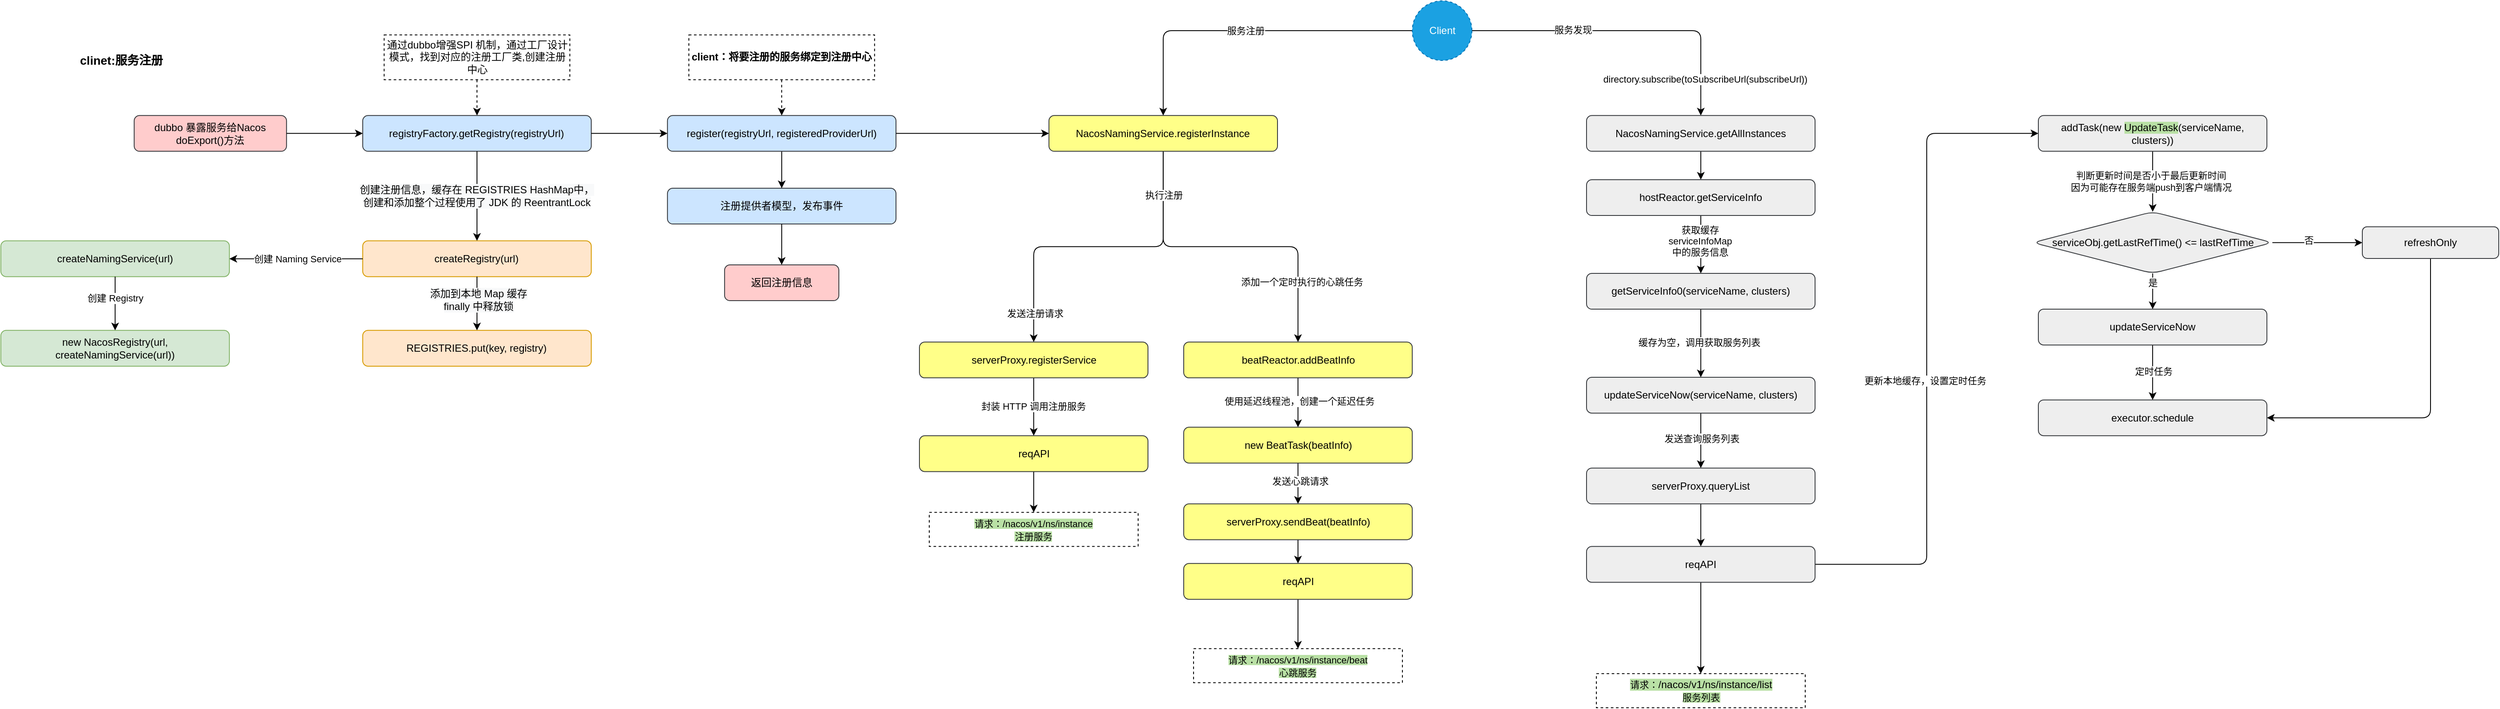 <mxfile version="14.1.2" type="github">
  <diagram id="Wsj4afVeevuhm8IvAsYv" name="第 1 页">
    <mxGraphModel dx="1577" dy="1033" grid="1" gridSize="10" guides="1" tooltips="1" connect="1" arrows="1" fold="1" page="1" pageScale="1" pageWidth="3300" pageHeight="2339" math="0" shadow="0">
      <root>
        <mxCell id="0" />
        <mxCell id="1" parent="0" />
        <mxCell id="NISNzgCOaCl-4DxK-km3-28" value="注册提供者模型，发布事件" style="rounded=1;whiteSpace=wrap;html=1;strokeColor=#36393d;fillColor=#cce5ff;" vertex="1" parent="1">
          <mxGeometry x="801.915" y="250.001" width="268.085" height="42.051" as="geometry" />
        </mxCell>
        <mxCell id="NISNzgCOaCl-4DxK-km3-29" value="" style="edgeStyle=orthogonalEdgeStyle;rounded=1;orthogonalLoop=1;jettySize=auto;html=1;" edge="1" parent="1" source="NISNzgCOaCl-4DxK-km3-24" target="NISNzgCOaCl-4DxK-km3-28">
          <mxGeometry relative="1" as="geometry" />
        </mxCell>
        <mxCell id="NISNzgCOaCl-4DxK-km3-33" value="" style="edgeStyle=orthogonalEdgeStyle;rounded=1;orthogonalLoop=1;jettySize=auto;html=1;" edge="1" parent="1" source="NISNzgCOaCl-4DxK-km3-28" target="NISNzgCOaCl-4DxK-km3-32">
          <mxGeometry relative="1" as="geometry" />
        </mxCell>
        <mxCell id="NISNzgCOaCl-4DxK-km3-32" value="返回注册信息" style="rounded=1;whiteSpace=wrap;html=1;strokeColor=#36393d;fillColor=#ffcccc;" vertex="1" parent="1">
          <mxGeometry x="868.936" y="340.001" width="134.043" height="42.051" as="geometry" />
        </mxCell>
        <mxCell id="NISNzgCOaCl-4DxK-km3-1" value="dubbo 暴露服务给Nacos&lt;br&gt;doExport()方法" style="rounded=1;whiteSpace=wrap;html=1;strokeColor=#36393d;fillColor=#ffcccc;" vertex="1" parent="1">
          <mxGeometry x="176.383" y="164.615" width="178.723" height="42.051" as="geometry" />
        </mxCell>
        <mxCell id="NISNzgCOaCl-4DxK-km3-2" value="registryFactory.getRegistry(registryUrl)" style="rounded=1;whiteSpace=wrap;html=1;strokeColor=#36393d;fillColor=#cce5ff;" vertex="1" parent="1">
          <mxGeometry x="444.468" y="164.615" width="268.085" height="42.051" as="geometry" />
        </mxCell>
        <mxCell id="NISNzgCOaCl-4DxK-km3-3" value="" style="edgeStyle=orthogonalEdgeStyle;rounded=1;orthogonalLoop=1;jettySize=auto;html=1;" edge="1" parent="1" source="NISNzgCOaCl-4DxK-km3-1" target="NISNzgCOaCl-4DxK-km3-2">
          <mxGeometry x="20" y="70" as="geometry" />
        </mxCell>
        <mxCell id="NISNzgCOaCl-4DxK-km3-6" value="" style="edgeStyle=orthogonalEdgeStyle;rounded=1;orthogonalLoop=1;jettySize=auto;html=1;dashed=1;" edge="1" parent="1" source="NISNzgCOaCl-4DxK-km3-5" target="NISNzgCOaCl-4DxK-km3-2">
          <mxGeometry x="20" y="70" as="geometry" />
        </mxCell>
        <mxCell id="NISNzgCOaCl-4DxK-km3-5" value="通过dubbo增强SPI 机制，通过工厂设计模式，找到对应的注册工厂类,创建注册中心" style="text;html=1;fillColor=none;align=center;verticalAlign=middle;whiteSpace=wrap;rounded=0;strokeColor=#000000;dashed=1;" vertex="1" parent="1">
          <mxGeometry x="469.601" y="70" width="217.819" height="52.564" as="geometry" />
        </mxCell>
        <mxCell id="NISNzgCOaCl-4DxK-km3-7" value="createRegistry(url)" style="rounded=1;whiteSpace=wrap;html=1;strokeColor=#d79b00;fillColor=#ffe6cc;" vertex="1" parent="1">
          <mxGeometry x="444.468" y="311.795" width="268.085" height="42.051" as="geometry" />
        </mxCell>
        <mxCell id="NISNzgCOaCl-4DxK-km3-8" value="" style="edgeStyle=orthogonalEdgeStyle;rounded=1;orthogonalLoop=1;jettySize=auto;html=1;" edge="1" parent="1" source="NISNzgCOaCl-4DxK-km3-2" target="NISNzgCOaCl-4DxK-km3-7">
          <mxGeometry x="20" y="70" as="geometry" />
        </mxCell>
        <mxCell id="NISNzgCOaCl-4DxK-km3-22" value="&lt;span style=&quot;font-size: 12px ; background-color: rgb(248 , 249 , 250)&quot;&gt;创建注册信息，缓存在&amp;nbsp;REGISTRIES HashMap中，&lt;br&gt;创建和添加整个过程使用了 JDK 的&amp;nbsp;ReentrantLock&lt;/span&gt;" style="edgeLabel;html=1;align=center;verticalAlign=middle;resizable=0;points=[];" vertex="1" connectable="0" parent="NISNzgCOaCl-4DxK-km3-8">
          <mxGeometry x="-0.013" y="-1" relative="1" as="geometry">
            <mxPoint as="offset" />
          </mxGeometry>
        </mxCell>
        <mxCell id="NISNzgCOaCl-4DxK-km3-11" value="createNamingService(url)" style="rounded=1;whiteSpace=wrap;html=1;strokeColor=#82b366;fillColor=#d5e8d4;" vertex="1" parent="1">
          <mxGeometry x="20" y="311.795" width="268.085" height="42.051" as="geometry" />
        </mxCell>
        <mxCell id="NISNzgCOaCl-4DxK-km3-12" value="" style="edgeStyle=orthogonalEdgeStyle;rounded=1;orthogonalLoop=1;jettySize=auto;html=1;" edge="1" parent="1" source="NISNzgCOaCl-4DxK-km3-7" target="NISNzgCOaCl-4DxK-km3-11">
          <mxGeometry x="20" y="70" as="geometry" />
        </mxCell>
        <mxCell id="NISNzgCOaCl-4DxK-km3-13" value="创建 Naming Service" style="edgeLabel;html=1;align=center;verticalAlign=middle;resizable=0;points=[];" vertex="1" connectable="0" parent="NISNzgCOaCl-4DxK-km3-12">
          <mxGeometry x="-0.114" y="3" relative="1" as="geometry">
            <mxPoint x="-7.65" y="-3" as="offset" />
          </mxGeometry>
        </mxCell>
        <mxCell id="NISNzgCOaCl-4DxK-km3-14" value="new NacosRegistry(url, createNamingService(url))" style="rounded=1;whiteSpace=wrap;html=1;strokeColor=#82b366;fillColor=#d5e8d4;" vertex="1" parent="1">
          <mxGeometry x="20" y="416.923" width="268.085" height="42.051" as="geometry" />
        </mxCell>
        <mxCell id="NISNzgCOaCl-4DxK-km3-15" value="" style="edgeStyle=orthogonalEdgeStyle;rounded=1;orthogonalLoop=1;jettySize=auto;html=1;" edge="1" parent="1" source="NISNzgCOaCl-4DxK-km3-11" target="NISNzgCOaCl-4DxK-km3-14">
          <mxGeometry x="20" y="70" as="geometry" />
        </mxCell>
        <mxCell id="NISNzgCOaCl-4DxK-km3-16" value="创建 Registry" style="edgeLabel;html=1;align=center;verticalAlign=middle;resizable=0;points=[];" vertex="1" connectable="0" parent="NISNzgCOaCl-4DxK-km3-15">
          <mxGeometry x="-0.2" relative="1" as="geometry">
            <mxPoint as="offset" />
          </mxGeometry>
        </mxCell>
        <mxCell id="NISNzgCOaCl-4DxK-km3-17" value="REGISTRIES.put(key, registry)" style="rounded=1;whiteSpace=wrap;html=1;strokeColor=#d79b00;fillColor=#ffe6cc;" vertex="1" parent="1">
          <mxGeometry x="444.468" y="416.919" width="268.085" height="42.051" as="geometry" />
        </mxCell>
        <mxCell id="NISNzgCOaCl-4DxK-km3-18" value="" style="edgeStyle=orthogonalEdgeStyle;rounded=1;orthogonalLoop=1;jettySize=auto;html=1;" edge="1" parent="1" source="NISNzgCOaCl-4DxK-km3-7" target="NISNzgCOaCl-4DxK-km3-17">
          <mxGeometry x="20" y="70" as="geometry" />
        </mxCell>
        <mxCell id="NISNzgCOaCl-4DxK-km3-23" value="&lt;span style=&quot;font-size: 12px ; background-color: rgb(248 , 249 , 250)&quot;&gt;添加到本地 Map 缓存&lt;/span&gt;&lt;br style=&quot;font-size: 12px&quot;&gt;&lt;span style=&quot;font-size: 12px ; background-color: rgb(248 , 249 , 250)&quot;&gt;finally 中释放锁&lt;/span&gt;" style="edgeLabel;html=1;align=center;verticalAlign=middle;resizable=0;points=[];" vertex="1" connectable="0" parent="NISNzgCOaCl-4DxK-km3-18">
          <mxGeometry x="-0.166" y="1" relative="1" as="geometry">
            <mxPoint as="offset" />
          </mxGeometry>
        </mxCell>
        <mxCell id="NISNzgCOaCl-4DxK-km3-24" value="register(registryUrl, registeredProviderUrl)" style="rounded=1;whiteSpace=wrap;html=1;strokeColor=#36393d;fillColor=#cce5ff;" vertex="1" parent="1">
          <mxGeometry x="801.915" y="164.615" width="268.085" height="42.051" as="geometry" />
        </mxCell>
        <mxCell id="NISNzgCOaCl-4DxK-km3-25" value="" style="edgeStyle=orthogonalEdgeStyle;rounded=1;orthogonalLoop=1;jettySize=auto;html=1;" edge="1" parent="1" source="NISNzgCOaCl-4DxK-km3-2" target="NISNzgCOaCl-4DxK-km3-24">
          <mxGeometry x="20" y="70" as="geometry" />
        </mxCell>
        <mxCell id="NISNzgCOaCl-4DxK-km3-27" value="" style="edgeStyle=orthogonalEdgeStyle;rounded=1;orthogonalLoop=1;jettySize=auto;html=1;dashed=1;" edge="1" parent="1" source="NISNzgCOaCl-4DxK-km3-26" target="NISNzgCOaCl-4DxK-km3-24">
          <mxGeometry x="20" y="70" as="geometry" />
        </mxCell>
        <mxCell id="NISNzgCOaCl-4DxK-km3-26" value="&lt;b&gt;client：将要注册的服务绑定到注册中心&lt;/b&gt;" style="text;html=1;fillColor=none;align=center;verticalAlign=middle;whiteSpace=wrap;rounded=0;strokeColor=#000000;dashed=1;" vertex="1" parent="1">
          <mxGeometry x="827.048" y="70" width="217.819" height="52.564" as="geometry" />
        </mxCell>
        <mxCell id="NISNzgCOaCl-4DxK-km3-35" value="&lt;span style=&quot;font-size: 14px&quot;&gt;&lt;b&gt;clinet:服务注册&lt;/b&gt;&lt;/span&gt;" style="text;html=1;align=center;verticalAlign=middle;resizable=0;points=[];autosize=1;" vertex="1" parent="1">
          <mxGeometry x="106.117" y="90" width="110" height="20" as="geometry" />
        </mxCell>
        <mxCell id="NISNzgCOaCl-4DxK-km3-72" value="" style="edgeStyle=orthogonalEdgeStyle;rounded=1;orthogonalLoop=1;jettySize=auto;html=1;" edge="1" parent="1" source="NISNzgCOaCl-4DxK-km3-69" target="NISNzgCOaCl-4DxK-km3-71">
          <mxGeometry relative="1" as="geometry" />
        </mxCell>
        <mxCell id="NISNzgCOaCl-4DxK-km3-76" value="添加一个定时执行的心跳任务" style="edgeLabel;html=1;align=center;verticalAlign=middle;resizable=0;points=[];" vertex="1" connectable="0" parent="NISNzgCOaCl-4DxK-km3-72">
          <mxGeometry x="0.628" y="4" relative="1" as="geometry">
            <mxPoint as="offset" />
          </mxGeometry>
        </mxCell>
        <mxCell id="NISNzgCOaCl-4DxK-km3-75" style="edgeStyle=orthogonalEdgeStyle;rounded=1;orthogonalLoop=1;jettySize=auto;html=1;" edge="1" parent="1" source="NISNzgCOaCl-4DxK-km3-69" target="NISNzgCOaCl-4DxK-km3-74">
          <mxGeometry relative="1" as="geometry" />
        </mxCell>
        <mxCell id="NISNzgCOaCl-4DxK-km3-77" value="执行注册" style="edgeLabel;html=1;align=center;verticalAlign=middle;resizable=0;points=[];" vertex="1" connectable="0" parent="NISNzgCOaCl-4DxK-km3-75">
          <mxGeometry x="-0.722" relative="1" as="geometry">
            <mxPoint y="-1" as="offset" />
          </mxGeometry>
        </mxCell>
        <mxCell id="NISNzgCOaCl-4DxK-km3-89" value="发送注册请求" style="edgeLabel;html=1;align=center;verticalAlign=middle;resizable=0;points=[];" vertex="1" connectable="0" parent="NISNzgCOaCl-4DxK-km3-75">
          <mxGeometry x="0.816" y="1" relative="1" as="geometry">
            <mxPoint as="offset" />
          </mxGeometry>
        </mxCell>
        <mxCell id="NISNzgCOaCl-4DxK-km3-69" value="NacosNamingService.registerInstance" style="rounded=1;whiteSpace=wrap;html=1;strokeColor=#36393d;fillColor=#ffff88;" vertex="1" parent="1">
          <mxGeometry x="1249.41" y="164.615" width="268.085" height="42.051" as="geometry" />
        </mxCell>
        <mxCell id="NISNzgCOaCl-4DxK-km3-70" value="" style="edgeStyle=orthogonalEdgeStyle;rounded=1;orthogonalLoop=1;jettySize=auto;html=1;" edge="1" parent="1" source="NISNzgCOaCl-4DxK-km3-24" target="NISNzgCOaCl-4DxK-km3-69">
          <mxGeometry x="20" y="70" as="geometry" />
        </mxCell>
        <mxCell id="NISNzgCOaCl-4DxK-km3-84" value="" style="edgeStyle=orthogonalEdgeStyle;rounded=1;orthogonalLoop=1;jettySize=auto;html=1;" edge="1" parent="1" source="NISNzgCOaCl-4DxK-km3-71" target="NISNzgCOaCl-4DxK-km3-83">
          <mxGeometry relative="1" as="geometry" />
        </mxCell>
        <mxCell id="NISNzgCOaCl-4DxK-km3-85" value="使用延迟线程池，创建一个延迟任务" style="edgeLabel;html=1;align=center;verticalAlign=middle;resizable=0;points=[];" vertex="1" connectable="0" parent="NISNzgCOaCl-4DxK-km3-84">
          <mxGeometry x="-0.095" y="1" relative="1" as="geometry">
            <mxPoint y="1" as="offset" />
          </mxGeometry>
        </mxCell>
        <mxCell id="NISNzgCOaCl-4DxK-km3-71" value="beatReactor.addBeatInfo" style="rounded=1;whiteSpace=wrap;html=1;strokeColor=#36393d;fillColor=#ffff88;" vertex="1" parent="1">
          <mxGeometry x="1407.5" y="430.637" width="268.085" height="42.051" as="geometry" />
        </mxCell>
        <mxCell id="NISNzgCOaCl-4DxK-km3-79" value="" style="edgeStyle=orthogonalEdgeStyle;rounded=1;orthogonalLoop=1;jettySize=auto;html=1;" edge="1" parent="1" source="NISNzgCOaCl-4DxK-km3-74" target="NISNzgCOaCl-4DxK-km3-78">
          <mxGeometry relative="1" as="geometry" />
        </mxCell>
        <mxCell id="NISNzgCOaCl-4DxK-km3-80" value="&lt;span style=&quot;background-color: rgb(185 , 224 , 165)&quot;&gt;&lt;br&gt;&lt;/span&gt;" style="edgeLabel;html=1;align=center;verticalAlign=middle;resizable=0;points=[];" vertex="1" connectable="0" parent="NISNzgCOaCl-4DxK-km3-79">
          <mxGeometry x="-0.144" y="5" relative="1" as="geometry">
            <mxPoint x="-5" y="149.38" as="offset" />
          </mxGeometry>
        </mxCell>
        <mxCell id="NISNzgCOaCl-4DxK-km3-81" value="封装 HTTP 调用注册服务" style="edgeLabel;html=1;align=center;verticalAlign=middle;resizable=0;points=[];" vertex="1" connectable="0" parent="NISNzgCOaCl-4DxK-km3-79">
          <mxGeometry x="-0.059" y="-1" relative="1" as="geometry">
            <mxPoint y="1" as="offset" />
          </mxGeometry>
        </mxCell>
        <mxCell id="NISNzgCOaCl-4DxK-km3-74" value="serverProxy.registerService" style="rounded=1;whiteSpace=wrap;html=1;strokeColor=#36393d;fillColor=#ffff88;" vertex="1" parent="1">
          <mxGeometry x="1097.5" y="430.637" width="268.085" height="42.051" as="geometry" />
        </mxCell>
        <mxCell id="NISNzgCOaCl-4DxK-km3-82" style="edgeStyle=orthogonalEdgeStyle;rounded=1;orthogonalLoop=1;jettySize=auto;html=1;" edge="1" parent="1" source="NISNzgCOaCl-4DxK-km3-78">
          <mxGeometry relative="1" as="geometry">
            <mxPoint x="1231.543" y="630.64" as="targetPoint" />
          </mxGeometry>
        </mxCell>
        <mxCell id="NISNzgCOaCl-4DxK-km3-78" value="reqAPI" style="rounded=1;whiteSpace=wrap;html=1;strokeColor=#36393d;fillColor=#ffff88;" vertex="1" parent="1">
          <mxGeometry x="1097.5" y="540.638" width="268.085" height="42.051" as="geometry" />
        </mxCell>
        <mxCell id="NISNzgCOaCl-4DxK-km3-87" value="" style="edgeStyle=orthogonalEdgeStyle;rounded=1;orthogonalLoop=1;jettySize=auto;html=1;" edge="1" parent="1" source="NISNzgCOaCl-4DxK-km3-83" target="NISNzgCOaCl-4DxK-km3-86">
          <mxGeometry relative="1" as="geometry" />
        </mxCell>
        <mxCell id="NISNzgCOaCl-4DxK-km3-88" value="发送心跳请求" style="edgeLabel;html=1;align=center;verticalAlign=middle;resizable=0;points=[];" vertex="1" connectable="0" parent="NISNzgCOaCl-4DxK-km3-87">
          <mxGeometry x="-0.144" y="2" relative="1" as="geometry">
            <mxPoint y="1" as="offset" />
          </mxGeometry>
        </mxCell>
        <mxCell id="NISNzgCOaCl-4DxK-km3-83" value="new BeatTask(beatInfo)" style="rounded=1;whiteSpace=wrap;html=1;strokeColor=#36393d;fillColor=#ffff88;" vertex="1" parent="1">
          <mxGeometry x="1407.5" y="530.638" width="268.085" height="42.051" as="geometry" />
        </mxCell>
        <mxCell id="NISNzgCOaCl-4DxK-km3-91" value="" style="edgeStyle=orthogonalEdgeStyle;rounded=1;orthogonalLoop=1;jettySize=auto;html=1;" edge="1" parent="1" source="NISNzgCOaCl-4DxK-km3-86" target="NISNzgCOaCl-4DxK-km3-90">
          <mxGeometry relative="1" as="geometry" />
        </mxCell>
        <mxCell id="NISNzgCOaCl-4DxK-km3-86" value="serverProxy.sendBeat(beatInfo)" style="rounded=1;whiteSpace=wrap;html=1;strokeColor=#36393d;fillColor=#ffff88;" vertex="1" parent="1">
          <mxGeometry x="1407.5" y="620.639" width="268.085" height="42.051" as="geometry" />
        </mxCell>
        <mxCell id="NISNzgCOaCl-4DxK-km3-94" value="" style="edgeStyle=orthogonalEdgeStyle;rounded=1;orthogonalLoop=1;jettySize=auto;html=1;" edge="1" parent="1" source="NISNzgCOaCl-4DxK-km3-90" target="NISNzgCOaCl-4DxK-km3-93">
          <mxGeometry relative="1" as="geometry" />
        </mxCell>
        <mxCell id="NISNzgCOaCl-4DxK-km3-90" value="reqAPI" style="rounded=1;whiteSpace=wrap;html=1;strokeColor=#36393d;fillColor=#ffff88;" vertex="1" parent="1">
          <mxGeometry x="1407.5" y="690.641" width="268.085" height="42.051" as="geometry" />
        </mxCell>
        <mxCell id="NISNzgCOaCl-4DxK-km3-93" value="&lt;span style=&quot;font-size: 11px ; background-color: rgb(185 , 224 , 165)&quot;&gt;请求：/nacos/v1/ns/instance&lt;/span&gt;&lt;span style=&quot;background-color: rgb(185 , 224 , 165) ; font-size: 11px&quot;&gt;/beat&lt;br&gt;心跳服务&lt;/span&gt;&lt;span style=&quot;font-size: 11px ; background-color: rgb(185 , 224 , 165)&quot;&gt;&lt;br&gt;&lt;/span&gt;" style="text;html=1;fillColor=none;align=center;verticalAlign=middle;whiteSpace=wrap;rounded=0;dashed=1;strokeColor=#000000;" vertex="1" parent="1">
          <mxGeometry x="1419.04" y="790.64" width="245" height="40" as="geometry" />
        </mxCell>
        <mxCell id="NISNzgCOaCl-4DxK-km3-95" value="&lt;span style=&quot;font-size: 11px ; background-color: rgb(185 , 224 , 165)&quot;&gt;请求：/nacos/v1/ns/instance&lt;/span&gt;&lt;br style=&quot;font-size: 11px ; background-color: rgb(185 , 224 , 165)&quot;&gt;&lt;span style=&quot;font-size: 11px ; background-color: rgb(185 , 224 , 165)&quot;&gt;注册服务&lt;/span&gt;&lt;span style=&quot;font-size: 11px ; background-color: rgb(185 , 224 , 165)&quot;&gt;&lt;br&gt;&lt;/span&gt;" style="text;html=1;fillColor=none;align=center;verticalAlign=middle;whiteSpace=wrap;rounded=0;dashed=1;strokeColor=#000000;" vertex="1" parent="1">
          <mxGeometry x="1109.04" y="630.64" width="245" height="40" as="geometry" />
        </mxCell>
        <mxCell id="NISNzgCOaCl-4DxK-km3-97" value="服务注册" style="edgeStyle=orthogonalEdgeStyle;rounded=1;orthogonalLoop=1;jettySize=auto;html=1;" edge="1" parent="1" source="NISNzgCOaCl-4DxK-km3-96" target="NISNzgCOaCl-4DxK-km3-69">
          <mxGeometry relative="1" as="geometry" />
        </mxCell>
        <mxCell id="NISNzgCOaCl-4DxK-km3-99" style="edgeStyle=orthogonalEdgeStyle;rounded=1;orthogonalLoop=1;jettySize=auto;html=1;" edge="1" parent="1" source="NISNzgCOaCl-4DxK-km3-96" target="NISNzgCOaCl-4DxK-km3-98">
          <mxGeometry relative="1" as="geometry" />
        </mxCell>
        <mxCell id="NISNzgCOaCl-4DxK-km3-100" value="服务发现" style="edgeLabel;html=1;align=center;verticalAlign=middle;resizable=0;points=[];" vertex="1" connectable="0" parent="NISNzgCOaCl-4DxK-km3-99">
          <mxGeometry x="-0.357" y="1" relative="1" as="geometry">
            <mxPoint as="offset" />
          </mxGeometry>
        </mxCell>
        <mxCell id="NISNzgCOaCl-4DxK-km3-101" value="directory.subscribe(toSubscribeUrl(subscribeUrl))" style="edgeLabel;html=1;align=center;verticalAlign=middle;resizable=0;points=[];" vertex="1" connectable="0" parent="NISNzgCOaCl-4DxK-km3-99">
          <mxGeometry x="0.685" y="5" relative="1" as="geometry">
            <mxPoint y="15.71" as="offset" />
          </mxGeometry>
        </mxCell>
        <mxCell id="NISNzgCOaCl-4DxK-km3-96" value="Client" style="ellipse;whiteSpace=wrap;html=1;aspect=fixed;rounded=0;dashed=1;strokeColor=#006EAF;fillColor=#1ba1e2;fontColor=#ffffff;" vertex="1" parent="1">
          <mxGeometry x="1675.59" y="30" width="70" height="70" as="geometry" />
        </mxCell>
        <mxCell id="NISNzgCOaCl-4DxK-km3-103" value="" style="edgeStyle=orthogonalEdgeStyle;rounded=1;orthogonalLoop=1;jettySize=auto;html=1;" edge="1" parent="1" source="NISNzgCOaCl-4DxK-km3-98" target="NISNzgCOaCl-4DxK-km3-102">
          <mxGeometry relative="1" as="geometry" />
        </mxCell>
        <mxCell id="NISNzgCOaCl-4DxK-km3-98" value="NacosNamingService.getAllInstances" style="rounded=1;whiteSpace=wrap;html=1;fillColor=#eeeeee;strokeColor=#36393d;" vertex="1" parent="1">
          <mxGeometry x="1880.0" y="164.615" width="268.085" height="42.051" as="geometry" />
        </mxCell>
        <mxCell id="NISNzgCOaCl-4DxK-km3-105" value="" style="edgeStyle=orthogonalEdgeStyle;rounded=1;orthogonalLoop=1;jettySize=auto;html=1;" edge="1" parent="1" source="NISNzgCOaCl-4DxK-km3-102" target="NISNzgCOaCl-4DxK-km3-104">
          <mxGeometry relative="1" as="geometry" />
        </mxCell>
        <mxCell id="NISNzgCOaCl-4DxK-km3-106" value="获取缓存&lt;br&gt;serviceInfoMap&lt;br&gt;中的服务信息" style="edgeLabel;html=1;align=center;verticalAlign=middle;resizable=0;points=[];" vertex="1" connectable="0" parent="NISNzgCOaCl-4DxK-km3-105">
          <mxGeometry x="-0.144" y="-1" relative="1" as="geometry">
            <mxPoint y="1" as="offset" />
          </mxGeometry>
        </mxCell>
        <mxCell id="NISNzgCOaCl-4DxK-km3-102" value="hostReactor.getServiceInfo" style="rounded=1;whiteSpace=wrap;html=1;fillColor=#eeeeee;strokeColor=#36393d;" vertex="1" parent="1">
          <mxGeometry x="1880.0" y="239.997" width="268.085" height="42.051" as="geometry" />
        </mxCell>
        <mxCell id="NISNzgCOaCl-4DxK-km3-108" value="" style="edgeStyle=orthogonalEdgeStyle;rounded=1;orthogonalLoop=1;jettySize=auto;html=1;" edge="1" parent="1" source="NISNzgCOaCl-4DxK-km3-104" target="NISNzgCOaCl-4DxK-km3-107">
          <mxGeometry relative="1" as="geometry" />
        </mxCell>
        <mxCell id="NISNzgCOaCl-4DxK-km3-109" value="缓存为空，调用获取服务列表" style="edgeLabel;html=1;align=center;verticalAlign=middle;resizable=0;points=[];" vertex="1" connectable="0" parent="NISNzgCOaCl-4DxK-km3-108">
          <mxGeometry x="-0.058" y="-2" relative="1" as="geometry">
            <mxPoint y="1" as="offset" />
          </mxGeometry>
        </mxCell>
        <mxCell id="NISNzgCOaCl-4DxK-km3-104" value="getServiceInfo0(serviceName, clusters)" style="rounded=1;whiteSpace=wrap;html=1;fillColor=#eeeeee;strokeColor=#36393d;" vertex="1" parent="1">
          <mxGeometry x="1880.0" y="349.998" width="268.085" height="42.051" as="geometry" />
        </mxCell>
        <mxCell id="NISNzgCOaCl-4DxK-km3-112" value="" style="edgeStyle=orthogonalEdgeStyle;rounded=1;orthogonalLoop=1;jettySize=auto;html=1;" edge="1" parent="1" source="NISNzgCOaCl-4DxK-km3-107" target="NISNzgCOaCl-4DxK-km3-111">
          <mxGeometry relative="1" as="geometry" />
        </mxCell>
        <mxCell id="NISNzgCOaCl-4DxK-km3-113" value="发送查询服务列表" style="edgeLabel;html=1;align=center;verticalAlign=middle;resizable=0;points=[];" vertex="1" connectable="0" parent="NISNzgCOaCl-4DxK-km3-112">
          <mxGeometry x="-0.073" y="1" relative="1" as="geometry">
            <mxPoint as="offset" />
          </mxGeometry>
        </mxCell>
        <mxCell id="NISNzgCOaCl-4DxK-km3-107" value="updateServiceNow(serviceName, clusters)" style="rounded=1;whiteSpace=wrap;html=1;fillColor=#eeeeee;strokeColor=#36393d;" vertex="1" parent="1">
          <mxGeometry x="1880.0" y="472.049" width="268.085" height="42.051" as="geometry" />
        </mxCell>
        <mxCell id="NISNzgCOaCl-4DxK-km3-110" value="&lt;span style=&quot;background-color: rgb(185 , 224 , 165)&quot;&gt;&lt;span style=&quot;font-size: 11px&quot;&gt;请求：&lt;/span&gt;/nacos/v1/ns/instance/list&lt;/span&gt;&lt;span style=&quot;font-size: 11px&quot;&gt;&lt;span style=&quot;background-color: rgb(185 , 224 , 165)&quot;&gt;&lt;br&gt;服务列表&lt;/span&gt;&lt;/span&gt;&lt;span style=&quot;font-size: 11px ; background-color: rgb(185 , 224 , 165)&quot;&gt;&lt;br&gt;&lt;/span&gt;" style="text;html=1;fillColor=none;align=center;verticalAlign=middle;whiteSpace=wrap;rounded=0;dashed=1;strokeColor=#000000;" vertex="1" parent="1">
          <mxGeometry x="1891.54" y="820" width="245" height="40" as="geometry" />
        </mxCell>
        <mxCell id="NISNzgCOaCl-4DxK-km3-118" value="" style="edgeStyle=orthogonalEdgeStyle;rounded=1;orthogonalLoop=1;jettySize=auto;html=1;" edge="1" parent="1" source="NISNzgCOaCl-4DxK-km3-111" target="NISNzgCOaCl-4DxK-km3-117">
          <mxGeometry relative="1" as="geometry" />
        </mxCell>
        <mxCell id="NISNzgCOaCl-4DxK-km3-111" value="serverProxy.queryList" style="rounded=1;whiteSpace=wrap;html=1;fillColor=#eeeeee;strokeColor=#36393d;" vertex="1" parent="1">
          <mxGeometry x="1880.0" y="578.591" width="268.085" height="42.051" as="geometry" />
        </mxCell>
        <mxCell id="NISNzgCOaCl-4DxK-km3-119" value="" style="edgeStyle=orthogonalEdgeStyle;rounded=1;orthogonalLoop=1;jettySize=auto;html=1;" edge="1" parent="1" source="NISNzgCOaCl-4DxK-km3-117" target="NISNzgCOaCl-4DxK-km3-110">
          <mxGeometry relative="1" as="geometry" />
        </mxCell>
        <mxCell id="NISNzgCOaCl-4DxK-km3-121" value="" style="edgeStyle=orthogonalEdgeStyle;rounded=1;orthogonalLoop=1;jettySize=auto;html=1;entryX=0;entryY=0.5;entryDx=0;entryDy=0;" edge="1" parent="1" source="NISNzgCOaCl-4DxK-km3-117" target="NISNzgCOaCl-4DxK-km3-120">
          <mxGeometry relative="1" as="geometry" />
        </mxCell>
        <mxCell id="NISNzgCOaCl-4DxK-km3-122" value="更新本地缓存，设置定时任务" style="edgeLabel;html=1;align=center;verticalAlign=middle;resizable=0;points=[];" vertex="1" connectable="0" parent="NISNzgCOaCl-4DxK-km3-121">
          <mxGeometry x="-0.098" y="1" relative="1" as="geometry">
            <mxPoint x="-1" as="offset" />
          </mxGeometry>
        </mxCell>
        <mxCell id="NISNzgCOaCl-4DxK-km3-117" value="reqAPI" style="rounded=1;whiteSpace=wrap;html=1;fillColor=#eeeeee;strokeColor=#36393d;" vertex="1" parent="1">
          <mxGeometry x="1880.0" y="670.642" width="268.085" height="42.051" as="geometry" />
        </mxCell>
        <mxCell id="NISNzgCOaCl-4DxK-km3-126" value="" style="edgeStyle=orthogonalEdgeStyle;rounded=1;orthogonalLoop=1;jettySize=auto;html=1;" edge="1" parent="1" source="NISNzgCOaCl-4DxK-km3-120" target="NISNzgCOaCl-4DxK-km3-125">
          <mxGeometry relative="1" as="geometry" />
        </mxCell>
        <mxCell id="NISNzgCOaCl-4DxK-km3-127" value="判断更新时间是否小于最后更新时间&lt;br&gt;因为可能存在服务端push到客户端情况" style="edgeLabel;html=1;align=center;verticalAlign=middle;resizable=0;points=[];" vertex="1" connectable="0" parent="NISNzgCOaCl-4DxK-km3-126">
          <mxGeometry x="-0.017" y="-2" relative="1" as="geometry">
            <mxPoint as="offset" />
          </mxGeometry>
        </mxCell>
        <mxCell id="NISNzgCOaCl-4DxK-km3-120" value="addTask(new &lt;span style=&quot;background-color: rgb(185 , 224 , 165)&quot;&gt;UpdateTask&lt;/span&gt;(serviceName, clusters))" style="rounded=1;whiteSpace=wrap;html=1;fillColor=#eeeeee;strokeColor=#36393d;" vertex="1" parent="1">
          <mxGeometry x="2409.995" y="164.612" width="268.085" height="42.051" as="geometry" />
        </mxCell>
        <mxCell id="NISNzgCOaCl-4DxK-km3-129" value="" style="edgeStyle=orthogonalEdgeStyle;rounded=1;orthogonalLoop=1;jettySize=auto;html=1;" edge="1" parent="1" source="NISNzgCOaCl-4DxK-km3-125" target="NISNzgCOaCl-4DxK-km3-128">
          <mxGeometry relative="1" as="geometry" />
        </mxCell>
        <mxCell id="NISNzgCOaCl-4DxK-km3-130" value="否" style="edgeLabel;html=1;align=center;verticalAlign=middle;resizable=0;points=[];" vertex="1" connectable="0" parent="NISNzgCOaCl-4DxK-km3-129">
          <mxGeometry x="-0.194" y="3" relative="1" as="geometry">
            <mxPoint as="offset" />
          </mxGeometry>
        </mxCell>
        <mxCell id="NISNzgCOaCl-4DxK-km3-132" value="" style="edgeStyle=orthogonalEdgeStyle;rounded=1;orthogonalLoop=1;jettySize=auto;html=1;" edge="1" parent="1" source="NISNzgCOaCl-4DxK-km3-125" target="NISNzgCOaCl-4DxK-km3-131">
          <mxGeometry relative="1" as="geometry" />
        </mxCell>
        <mxCell id="NISNzgCOaCl-4DxK-km3-133" value="是" style="edgeLabel;html=1;align=center;verticalAlign=middle;resizable=0;points=[];" vertex="1" connectable="0" parent="NISNzgCOaCl-4DxK-km3-132">
          <mxGeometry x="-0.094" y="3" relative="1" as="geometry">
            <mxPoint x="-3.02" y="-7.79" as="offset" />
          </mxGeometry>
        </mxCell>
        <mxCell id="NISNzgCOaCl-4DxK-km3-125" value="serviceObj.getLastRefTime() &amp;lt;= lastRefTime" style="rhombus;whiteSpace=wrap;html=1;rounded=1;strokeColor=#36393d;fillColor=#eeeeee;" vertex="1" parent="1">
          <mxGeometry x="2403.56" y="277.69" width="280.96" height="72.31" as="geometry" />
        </mxCell>
        <mxCell id="NISNzgCOaCl-4DxK-km3-136" style="edgeStyle=orthogonalEdgeStyle;rounded=1;orthogonalLoop=1;jettySize=auto;html=1;entryX=1;entryY=0.5;entryDx=0;entryDy=0;exitX=0.5;exitY=1;exitDx=0;exitDy=0;" edge="1" parent="1" source="NISNzgCOaCl-4DxK-km3-128" target="NISNzgCOaCl-4DxK-km3-134">
          <mxGeometry relative="1" as="geometry">
            <Array as="points">
              <mxPoint x="2870" y="520" />
            </Array>
          </mxGeometry>
        </mxCell>
        <mxCell id="NISNzgCOaCl-4DxK-km3-128" value="refreshOnly" style="rounded=1;whiteSpace=wrap;html=1;fillColor=#eeeeee;strokeColor=#36393d;" vertex="1" parent="1">
          <mxGeometry x="2790" y="295.26" width="160" height="37.18" as="geometry" />
        </mxCell>
        <mxCell id="NISNzgCOaCl-4DxK-km3-135" value="" style="edgeStyle=orthogonalEdgeStyle;rounded=1;orthogonalLoop=1;jettySize=auto;html=1;" edge="1" parent="1" source="NISNzgCOaCl-4DxK-km3-131" target="NISNzgCOaCl-4DxK-km3-134">
          <mxGeometry relative="1" as="geometry" />
        </mxCell>
        <mxCell id="NISNzgCOaCl-4DxK-km3-137" value="定时任务" style="edgeLabel;html=1;align=center;verticalAlign=middle;resizable=0;points=[];" vertex="1" connectable="0" parent="NISNzgCOaCl-4DxK-km3-135">
          <mxGeometry x="-0.038" y="1" relative="1" as="geometry">
            <mxPoint as="offset" />
          </mxGeometry>
        </mxCell>
        <mxCell id="NISNzgCOaCl-4DxK-km3-131" value="updateServiceNow" style="rounded=1;whiteSpace=wrap;html=1;fillColor=#eeeeee;strokeColor=#36393d;" vertex="1" parent="1">
          <mxGeometry x="2409.995" y="392.052" width="268.085" height="42.051" as="geometry" />
        </mxCell>
        <mxCell id="NISNzgCOaCl-4DxK-km3-134" value="executor.schedule" style="rounded=1;whiteSpace=wrap;html=1;fillColor=#eeeeee;strokeColor=#36393d;" vertex="1" parent="1">
          <mxGeometry x="2409.995" y="498.582" width="268.085" height="42.051" as="geometry" />
        </mxCell>
      </root>
    </mxGraphModel>
  </diagram>
</mxfile>
